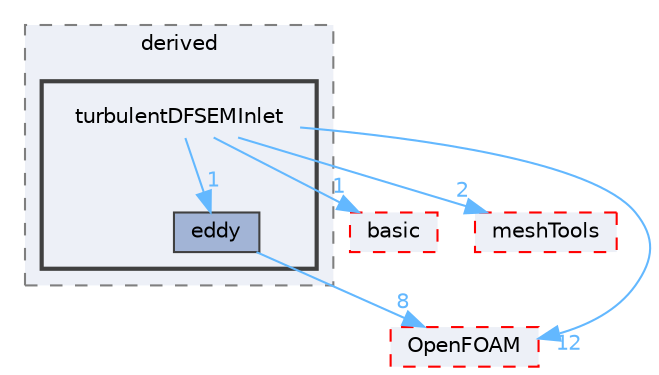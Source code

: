 digraph "src/finiteVolume/fields/fvPatchFields/derived/turbulentDFSEMInlet"
{
 // LATEX_PDF_SIZE
  bgcolor="transparent";
  edge [fontname=Helvetica,fontsize=10,labelfontname=Helvetica,labelfontsize=10];
  node [fontname=Helvetica,fontsize=10,shape=box,height=0.2,width=0.4];
  compound=true
  subgraph clusterdir_ece9aa6b5af9a7776a75b0c1993b0910 {
    graph [ bgcolor="#edf0f7", pencolor="grey50", label="derived", fontname=Helvetica,fontsize=10 style="filled,dashed", URL="dir_ece9aa6b5af9a7776a75b0c1993b0910.html",tooltip=""]
  subgraph clusterdir_8f5151bdd5df8a5e22c963d91165a987 {
    graph [ bgcolor="#edf0f7", pencolor="grey25", label="", fontname=Helvetica,fontsize=10 style="filled,bold", URL="dir_8f5151bdd5df8a5e22c963d91165a987.html",tooltip=""]
    dir_8f5151bdd5df8a5e22c963d91165a987 [shape=plaintext, label="turbulentDFSEMInlet"];
  dir_5c41244876e4a83084aa1ecc5026f0bf [label="eddy", fillcolor="#a2b4d6", color="grey25", style="filled", URL="dir_5c41244876e4a83084aa1ecc5026f0bf.html",tooltip=""];
  }
  }
  dir_546b14c9025d30bb5b92fa069dbdd82c [label="basic", fillcolor="#edf0f7", color="red", style="filled,dashed", URL="dir_546b14c9025d30bb5b92fa069dbdd82c.html",tooltip=""];
  dir_ae30ad0bef50cf391b24c614251bb9fd [label="meshTools", fillcolor="#edf0f7", color="red", style="filled,dashed", URL="dir_ae30ad0bef50cf391b24c614251bb9fd.html",tooltip=""];
  dir_c5473ff19b20e6ec4dfe5c310b3778a8 [label="OpenFOAM", fillcolor="#edf0f7", color="red", style="filled,dashed", URL="dir_c5473ff19b20e6ec4dfe5c310b3778a8.html",tooltip=""];
  dir_8f5151bdd5df8a5e22c963d91165a987->dir_546b14c9025d30bb5b92fa069dbdd82c [headlabel="1", labeldistance=1.5 headhref="dir_004148_000207.html" href="dir_004148_000207.html" color="steelblue1" fontcolor="steelblue1"];
  dir_8f5151bdd5df8a5e22c963d91165a987->dir_5c41244876e4a83084aa1ecc5026f0bf [headlabel="1", labeldistance=1.5 headhref="dir_004148_001099.html" href="dir_004148_001099.html" color="steelblue1" fontcolor="steelblue1"];
  dir_8f5151bdd5df8a5e22c963d91165a987->dir_ae30ad0bef50cf391b24c614251bb9fd [headlabel="2", labeldistance=1.5 headhref="dir_004148_002382.html" href="dir_004148_002382.html" color="steelblue1" fontcolor="steelblue1"];
  dir_8f5151bdd5df8a5e22c963d91165a987->dir_c5473ff19b20e6ec4dfe5c310b3778a8 [headlabel="12", labeldistance=1.5 headhref="dir_004148_002695.html" href="dir_004148_002695.html" color="steelblue1" fontcolor="steelblue1"];
  dir_5c41244876e4a83084aa1ecc5026f0bf->dir_c5473ff19b20e6ec4dfe5c310b3778a8 [headlabel="8", labeldistance=1.5 headhref="dir_001099_002695.html" href="dir_001099_002695.html" color="steelblue1" fontcolor="steelblue1"];
}
